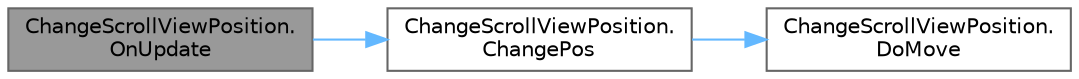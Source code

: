 digraph "ChangeScrollViewPosition.OnUpdate"
{
 // LATEX_PDF_SIZE
  bgcolor="transparent";
  edge [fontname=Helvetica,fontsize=10,labelfontname=Helvetica,labelfontsize=10];
  node [fontname=Helvetica,fontsize=10,shape=box,height=0.2,width=0.4];
  rankdir="LR";
  Node1 [id="Node000001",label="ChangeScrollViewPosition.\lOnUpdate",height=0.2,width=0.4,color="gray40", fillcolor="grey60", style="filled", fontcolor="black",tooltip=" "];
  Node1 -> Node2 [id="edge3_Node000001_Node000002",color="steelblue1",style="solid",tooltip=" "];
  Node2 [id="Node000002",label="ChangeScrollViewPosition.\lChangePos",height=0.2,width=0.4,color="grey40", fillcolor="white", style="filled",URL="$class_change_scroll_view_position.html#a2f4f3fb6f7a579f48e2ba4c1681076ed",tooltip=" "];
  Node2 -> Node3 [id="edge4_Node000002_Node000003",color="steelblue1",style="solid",tooltip=" "];
  Node3 [id="Node000003",label="ChangeScrollViewPosition.\lDoMove",height=0.2,width=0.4,color="grey40", fillcolor="white", style="filled",URL="$class_change_scroll_view_position.html#ade48cf2c0a7b9cb71bebf8f9dac0ef9d",tooltip=" "];
}
